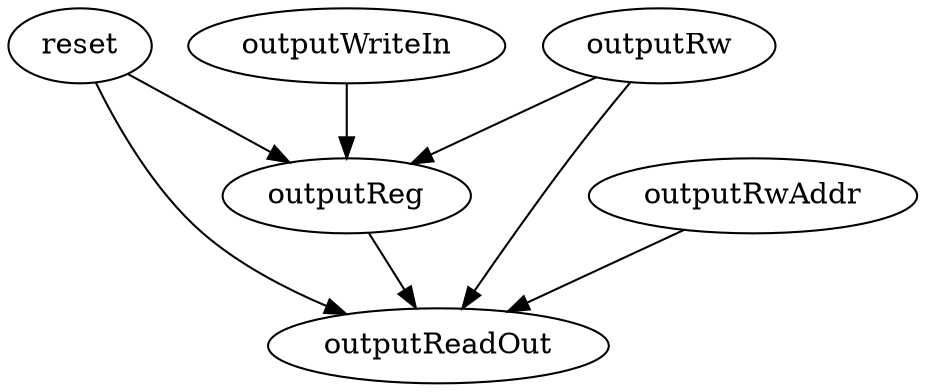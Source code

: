 strict digraph "" {
	outputReadOut	 [complexity=0,
		importance=0.257322163945,
		rank=0.0];
	reset	 [complexity=4,
		importance=0.550209061149,
		rank=0.137552265287];
	reset -> outputReadOut;
	outputReg	 [complexity=3,
		importance=0.44979065119,
		rank=0.149930217063];
	reset -> outputReg;
	outputRwAddr	 [complexity=3,
		importance=0.357740573904,
		rank=0.119246857968];
	outputRwAddr -> outputReadOut;
	outputRw	 [complexity=4,
		importance=0.550209061149,
		rank=0.137552265287];
	outputRw -> outputReadOut;
	outputRw -> outputReg;
	outputWriteIn	 [complexity=6,
		importance=0.550209061149,
		rank=0.0917015101916];
	outputWriteIn -> outputReg;
	outputReg -> outputReadOut;
}
